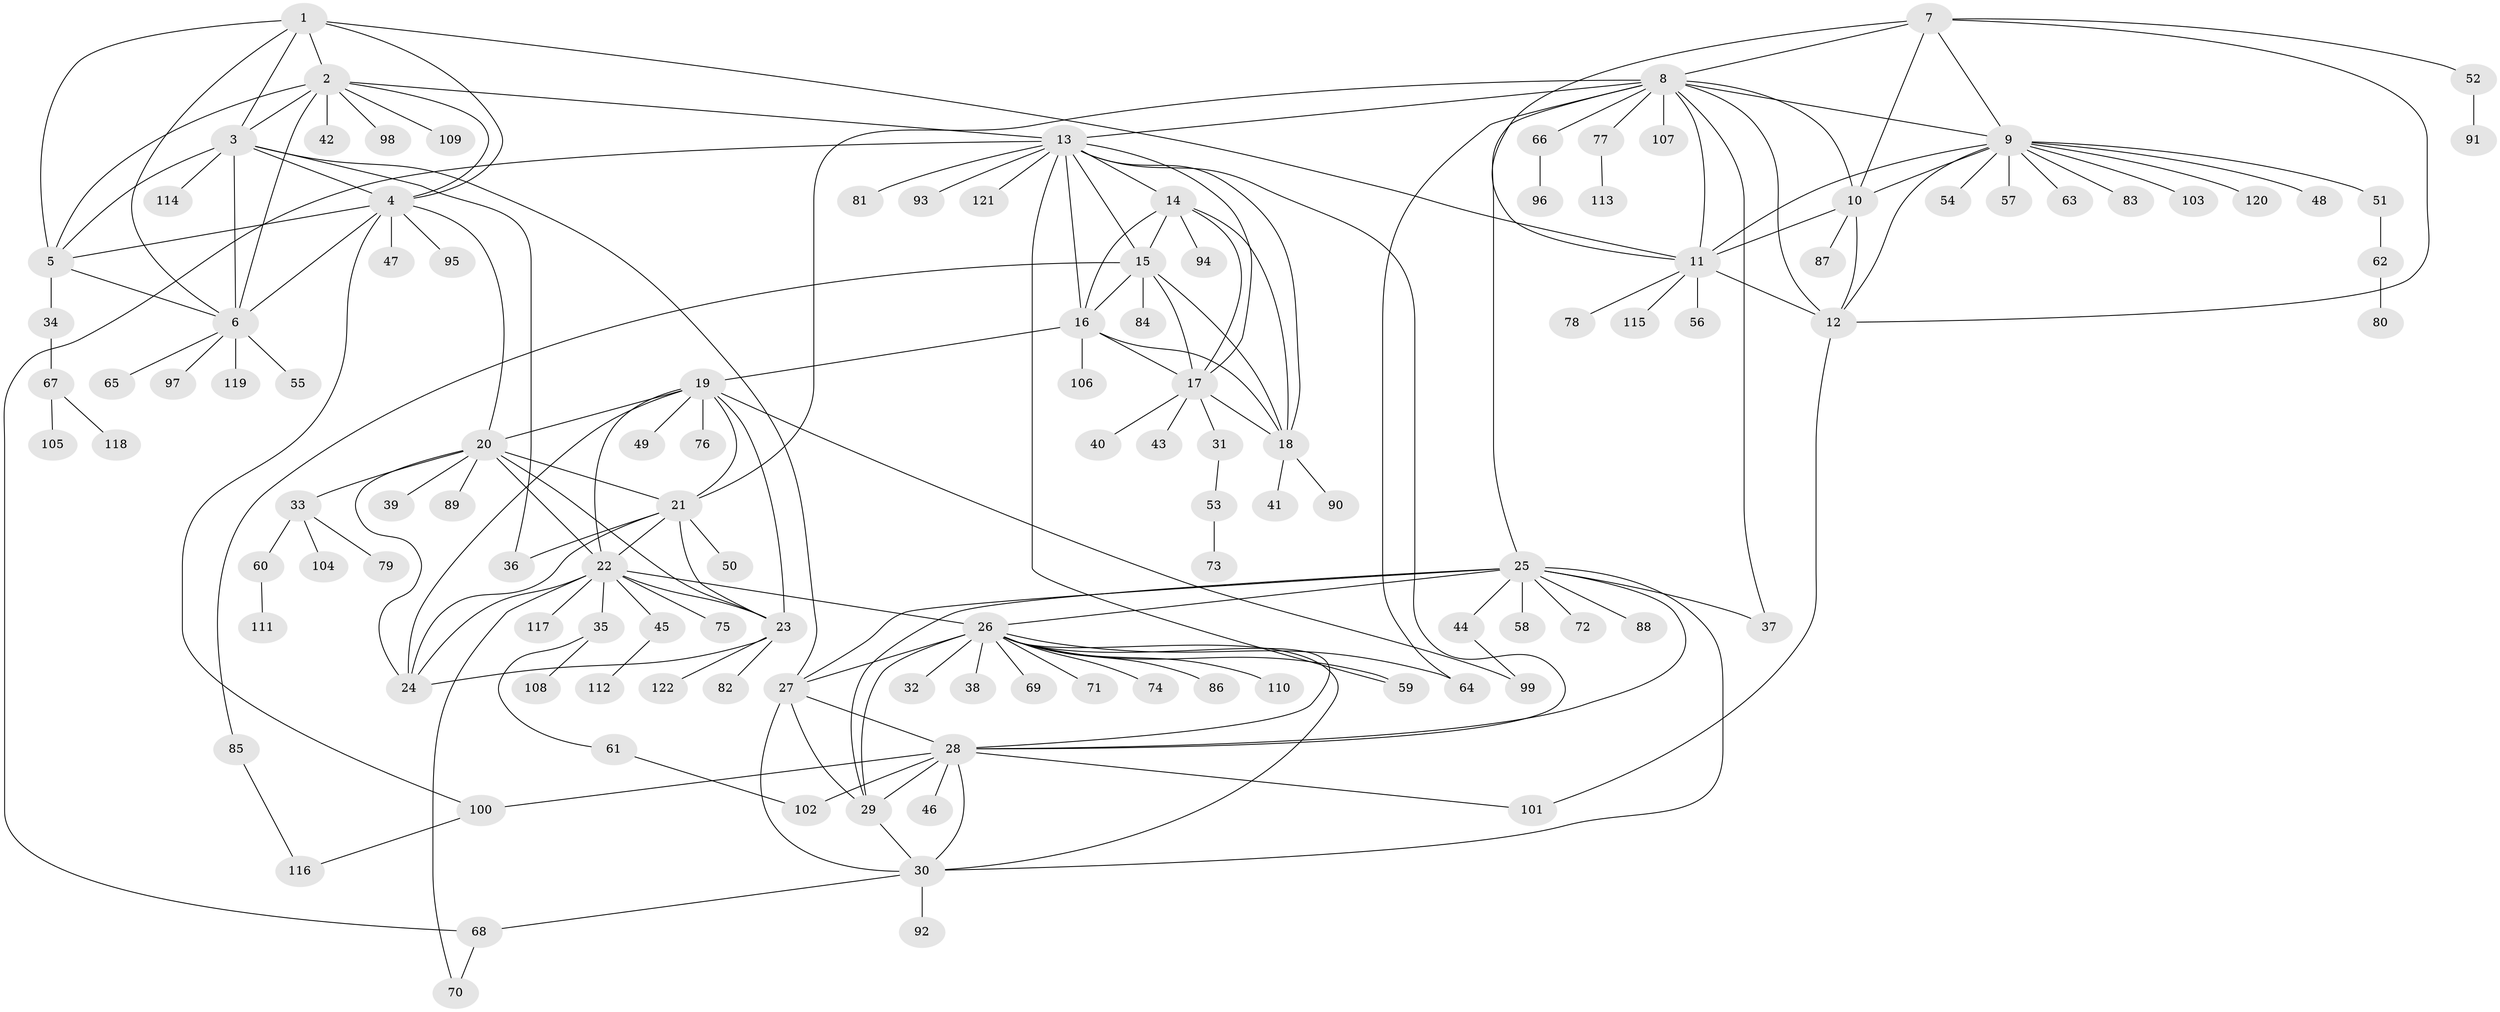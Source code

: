 // coarse degree distribution, {4: 0.043010752688172046, 11: 0.021505376344086023, 6: 0.03225806451612903, 8: 0.043010752688172046, 12: 0.010752688172043012, 10: 0.010752688172043012, 7: 0.021505376344086023, 13: 0.010752688172043012, 14: 0.010752688172043012, 2: 0.11827956989247312, 1: 0.6344086021505376, 3: 0.043010752688172046}
// Generated by graph-tools (version 1.1) at 2025/24/03/03/25 07:24:12]
// undirected, 122 vertices, 188 edges
graph export_dot {
graph [start="1"]
  node [color=gray90,style=filled];
  1;
  2;
  3;
  4;
  5;
  6;
  7;
  8;
  9;
  10;
  11;
  12;
  13;
  14;
  15;
  16;
  17;
  18;
  19;
  20;
  21;
  22;
  23;
  24;
  25;
  26;
  27;
  28;
  29;
  30;
  31;
  32;
  33;
  34;
  35;
  36;
  37;
  38;
  39;
  40;
  41;
  42;
  43;
  44;
  45;
  46;
  47;
  48;
  49;
  50;
  51;
  52;
  53;
  54;
  55;
  56;
  57;
  58;
  59;
  60;
  61;
  62;
  63;
  64;
  65;
  66;
  67;
  68;
  69;
  70;
  71;
  72;
  73;
  74;
  75;
  76;
  77;
  78;
  79;
  80;
  81;
  82;
  83;
  84;
  85;
  86;
  87;
  88;
  89;
  90;
  91;
  92;
  93;
  94;
  95;
  96;
  97;
  98;
  99;
  100;
  101;
  102;
  103;
  104;
  105;
  106;
  107;
  108;
  109;
  110;
  111;
  112;
  113;
  114;
  115;
  116;
  117;
  118;
  119;
  120;
  121;
  122;
  1 -- 2;
  1 -- 3;
  1 -- 4;
  1 -- 5;
  1 -- 6;
  1 -- 11;
  2 -- 3;
  2 -- 4;
  2 -- 5;
  2 -- 6;
  2 -- 13;
  2 -- 42;
  2 -- 98;
  2 -- 109;
  3 -- 4;
  3 -- 5;
  3 -- 6;
  3 -- 27;
  3 -- 36;
  3 -- 114;
  4 -- 5;
  4 -- 6;
  4 -- 20;
  4 -- 47;
  4 -- 95;
  4 -- 100;
  5 -- 6;
  5 -- 34;
  6 -- 55;
  6 -- 65;
  6 -- 97;
  6 -- 119;
  7 -- 8;
  7 -- 9;
  7 -- 10;
  7 -- 11;
  7 -- 12;
  7 -- 52;
  8 -- 9;
  8 -- 10;
  8 -- 11;
  8 -- 12;
  8 -- 13;
  8 -- 21;
  8 -- 25;
  8 -- 37;
  8 -- 64;
  8 -- 66;
  8 -- 77;
  8 -- 107;
  9 -- 10;
  9 -- 11;
  9 -- 12;
  9 -- 48;
  9 -- 51;
  9 -- 54;
  9 -- 57;
  9 -- 63;
  9 -- 83;
  9 -- 103;
  9 -- 120;
  10 -- 11;
  10 -- 12;
  10 -- 87;
  11 -- 12;
  11 -- 56;
  11 -- 78;
  11 -- 115;
  12 -- 101;
  13 -- 14;
  13 -- 15;
  13 -- 16;
  13 -- 17;
  13 -- 18;
  13 -- 28;
  13 -- 59;
  13 -- 68;
  13 -- 81;
  13 -- 93;
  13 -- 121;
  14 -- 15;
  14 -- 16;
  14 -- 17;
  14 -- 18;
  14 -- 94;
  15 -- 16;
  15 -- 17;
  15 -- 18;
  15 -- 84;
  15 -- 85;
  16 -- 17;
  16 -- 18;
  16 -- 19;
  16 -- 106;
  17 -- 18;
  17 -- 31;
  17 -- 40;
  17 -- 43;
  18 -- 41;
  18 -- 90;
  19 -- 20;
  19 -- 21;
  19 -- 22;
  19 -- 23;
  19 -- 24;
  19 -- 49;
  19 -- 76;
  19 -- 99;
  20 -- 21;
  20 -- 22;
  20 -- 23;
  20 -- 24;
  20 -- 33;
  20 -- 39;
  20 -- 89;
  21 -- 22;
  21 -- 23;
  21 -- 24;
  21 -- 36;
  21 -- 50;
  22 -- 23;
  22 -- 24;
  22 -- 26;
  22 -- 35;
  22 -- 45;
  22 -- 70;
  22 -- 75;
  22 -- 117;
  23 -- 24;
  23 -- 82;
  23 -- 122;
  25 -- 26;
  25 -- 27;
  25 -- 28;
  25 -- 29;
  25 -- 30;
  25 -- 37;
  25 -- 44;
  25 -- 58;
  25 -- 72;
  25 -- 88;
  26 -- 27;
  26 -- 28;
  26 -- 29;
  26 -- 30;
  26 -- 32;
  26 -- 38;
  26 -- 59;
  26 -- 64;
  26 -- 69;
  26 -- 71;
  26 -- 74;
  26 -- 86;
  26 -- 110;
  27 -- 28;
  27 -- 29;
  27 -- 30;
  28 -- 29;
  28 -- 30;
  28 -- 46;
  28 -- 100;
  28 -- 101;
  28 -- 102;
  29 -- 30;
  30 -- 68;
  30 -- 92;
  31 -- 53;
  33 -- 60;
  33 -- 79;
  33 -- 104;
  34 -- 67;
  35 -- 61;
  35 -- 108;
  44 -- 99;
  45 -- 112;
  51 -- 62;
  52 -- 91;
  53 -- 73;
  60 -- 111;
  61 -- 102;
  62 -- 80;
  66 -- 96;
  67 -- 105;
  67 -- 118;
  68 -- 70;
  77 -- 113;
  85 -- 116;
  100 -- 116;
}
